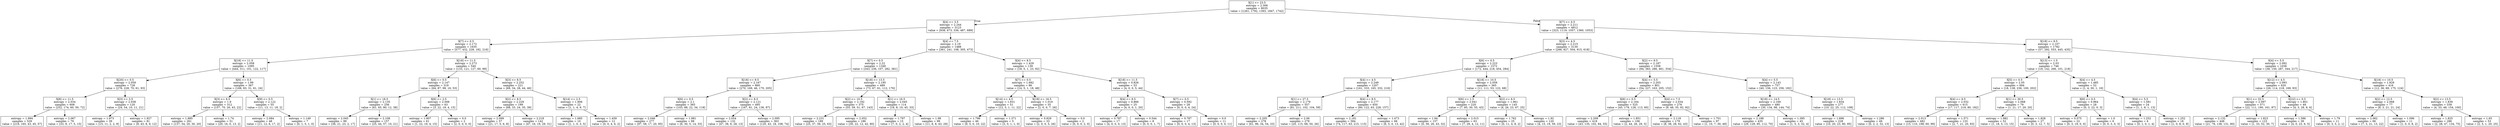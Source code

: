 digraph Tree {
node [shape=box] ;
0 [label="X[1] <= 23.5\nentropy = 2.306\nsamples = 8035\nvalue = [1261, 1792, 1393, 1847, 1742]"] ;
1 [label="X[4] <= 3.5\nentropy = 2.244\nsamples = 3123\nvalue = [938, 673, 336, 487, 689]"] ;
0 -> 1 [labeldistance=2.5, labelangle=45, headlabel="True"] ;
2 [label="X[7] <= 0.5\nentropy = 2.172\nsamples = 1635\nvalue = [577, 432, 228, 182, 216]"] ;
1 -> 2 ;
3 [label="X[18] <= 11.5\nentropy = 2.058\nsamples = 1095\nvalue = [444, 311, 101, 122, 117]"] ;
2 -> 3 ;
4 [label="X[20] <= 0.5\nentropy = 2.059\nsamples = 728\nvalue = [276, 228, 70, 61, 93]"] ;
3 -> 4 ;
5 [label="X[8] <= 11.5\nentropy = 2.034\nsamples = 608\nvalue = [252, 174, 60, 50, 72]"] ;
4 -> 5 ;
6 [label="entropy = 1.994\nsamples = 529\nvalue = [219, 165, 43, 45, 57]"] ;
5 -> 6 ;
7 [label="entropy = 2.067\nsamples = 79\nvalue = [33, 9, 17, 5, 15]"] ;
5 -> 7 ;
8 [label="X[3] <= 3.5\nentropy = 2.038\nsamples = 120\nvalue = [24, 54, 10, 11, 21]"] ;
4 -> 8 ;
9 [label="entropy = 1.973\nsamples = 39\nvalue = [15, 11, 2, 2, 9]"] ;
8 -> 9 ;
10 [label="entropy = 1.927\nsamples = 81\nvalue = [9, 43, 8, 9, 12]"] ;
8 -> 10 ;
11 [label="X[6] <= 0.5\nentropy = 1.99\nsamples = 367\nvalue = [168, 83, 31, 61, 24]"] ;
3 -> 11 ;
12 [label="X[3] <= 6.5\nentropy = 1.9\nsamples = 312\nvalue = [157, 70, 20, 43, 22]"] ;
11 -> 12 ;
13 [label="entropy = 1.885\nsamples = 261\nvalue = [137, 54, 20, 30, 20]"] ;
12 -> 13 ;
14 [label="entropy = 1.74\nsamples = 51\nvalue = [20, 16, 0, 13, 2]"] ;
12 -> 14 ;
15 [label="X[9] <= 0.5\nentropy = 2.122\nsamples = 55\nvalue = [11, 13, 11, 18, 2]"] ;
11 -> 15 ;
16 [label="entropy = 2.084\nsamples = 48\nvalue = [11, 12, 6, 17, 2]"] ;
15 -> 16 ;
17 [label="entropy = 1.149\nsamples = 7\nvalue = [0, 1, 5, 1, 0]"] ;
15 -> 17 ;
18 [label="X[18] <= 11.5\nentropy = 2.273\nsamples = 540\nvalue = [133, 121, 127, 60, 99]"] ;
2 -> 18 ;
19 [label="X[6] <= 0.5\nentropy = 2.147\nsamples = 319\nvalue = [64, 87, 99, 16, 53]"] ;
18 -> 19 ;
20 [label="X[1] <= 18.5\nentropy = 2.135\nsamples = 256\nvalue = [61, 65, 80, 12, 38]"] ;
19 -> 20 ;
21 [label="entropy = 2.045\nsamples = 99\nvalue = [36, 21, 23, 2, 17]"] ;
20 -> 21 ;
22 [label="entropy = 2.108\nsamples = 157\nvalue = [25, 44, 57, 10, 21]"] ;
20 -> 22 ;
23 [label="X[6] <= 2.5\nentropy = 2.006\nsamples = 63\nvalue = [3, 22, 19, 4, 15]"] ;
19 -> 23 ;
24 [label="entropy = 1.907\nsamples = 61\nvalue = [1, 22, 19, 4, 15]"] ;
23 -> 24 ;
25 [label="entropy = 0.0\nsamples = 2\nvalue = [2, 0, 0, 0, 0]"] ;
23 -> 25 ;
26 [label="X[3] <= 8.5\nentropy = 2.252\nsamples = 221\nvalue = [69, 34, 28, 44, 46]"] ;
18 -> 26 ;
27 [label="X[2] <= 8.5\nentropy = 2.229\nsamples = 199\nvalue = [68, 33, 24, 35, 39]"] ;
26 -> 27 ;
28 [label="entropy = 2.099\nsamples = 57\nvalue = [21, 17, 5, 6, 8]"] ;
27 -> 28 ;
29 [label="entropy = 2.218\nsamples = 142\nvalue = [47, 16, 19, 29, 31]"] ;
27 -> 29 ;
30 [label="X[14] <= 2.5\nentropy = 1.906\nsamples = 22\nvalue = [1, 1, 4, 9, 7]"] ;
26 -> 30 ;
31 [label="entropy = 1.685\nsamples = 10\nvalue = [1, 1, 0, 3, 5]"] ;
30 -> 31 ;
32 [label="entropy = 1.459\nsamples = 12\nvalue = [0, 0, 4, 6, 2]"] ;
30 -> 32 ;
33 [label="X[4] <= 7.5\nentropy = 2.19\nsamples = 1488\nvalue = [361, 241, 108, 305, 473]"] ;
1 -> 33 ;
34 [label="X[7] <= 0.5\nentropy = 2.22\nsamples = 1349\nvalue = [343, 236, 107, 282, 381]"] ;
33 -> 34 ;
35 [label="X[18] <= 9.5\nentropy = 2.167\nsamples = 860\nvalue = [270, 169, 46, 170, 205]"] ;
34 -> 35 ;
36 [label="X[6] <= 0.5\nentropy = 2.1\nsamples = 365\nvalue = [103, 88, 22, 34, 118]"] ;
35 -> 36 ;
37 [label="entropy = 2.046\nsamples = 277\nvalue = [97, 58, 17, 20, 85]"] ;
36 -> 37 ;
38 [label="entropy = 1.981\nsamples = 88\nvalue = [6, 30, 5, 14, 33]"] ;
36 -> 38 ;
39 [label="X[2] <= 8.5\nentropy = 2.121\nsamples = 495\nvalue = [167, 81, 24, 136, 87]"] ;
35 -> 39 ;
40 [label="entropy = 2.054\nsamples = 132\nvalue = [47, 38, 6, 28, 13]"] ;
39 -> 40 ;
41 [label="entropy = 2.095\nsamples = 363\nvalue = [120, 43, 18, 108, 74]"] ;
39 -> 41 ;
42 [label="X[18] <= 13.5\nentropy = 2.195\nsamples = 489\nvalue = [73, 67, 61, 112, 176]"] ;
34 -> 42 ;
43 [label="X[2] <= 10.5\nentropy = 2.192\nsamples = 375\nvalue = [55, 59, 51, 67, 143]"] ;
42 -> 43 ;
44 [label="entropy = 2.231\nsamples = 189\nvalue = [25, 37, 39, 25, 63]"] ;
43 -> 44 ;
45 [label="entropy = 2.052\nsamples = 186\nvalue = [30, 22, 12, 42, 80]"] ;
43 -> 45 ;
46 [label="X[1] <= 16.5\nentropy = 2.045\nsamples = 114\nvalue = [18, 8, 10, 45, 33]"] ;
42 -> 46 ;
47 [label="entropy = 1.797\nsamples = 15\nvalue = [7, 0, 2, 2, 4]"] ;
46 -> 47 ;
48 [label="entropy = 1.98\nsamples = 99\nvalue = [11, 8, 8, 43, 29]"] ;
46 -> 48 ;
49 [label="X[4] <= 8.5\nentropy = 1.429\nsamples = 139\nvalue = [18, 5, 1, 23, 92]"] ;
33 -> 49 ;
50 [label="X[7] <= 0.5\nentropy = 1.682\nsamples = 86\nvalue = [14, 5, 1, 18, 48]"] ;
49 -> 50 ;
51 [label="X[14] <= 4.5\nentropy = 1.931\nsamples = 51\nvalue = [12, 5, 1, 11, 22]"] ;
50 -> 51 ;
52 [label="entropy = 1.796\nsamples = 46\nvalue = [9, 5, 0, 10, 22]"] ;
51 -> 52 ;
53 [label="entropy = 1.371\nsamples = 5\nvalue = [3, 0, 1, 1, 0]"] ;
51 -> 53 ;
54 [label="X[18] <= 16.5\nentropy = 1.019\nsamples = 35\nvalue = [2, 0, 0, 7, 26]"] ;
50 -> 54 ;
55 [label="entropy = 0.929\nsamples = 33\nvalue = [2, 0, 0, 5, 26]"] ;
54 -> 55 ;
56 [label="entropy = 0.0\nsamples = 2\nvalue = [0, 0, 0, 2, 0]"] ;
54 -> 56 ;
57 [label="X[18] <= 11.5\nentropy = 0.826\nsamples = 53\nvalue = [4, 0, 0, 5, 44]"] ;
49 -> 57 ;
58 [label="X[4] <= 9.5\nentropy = 0.866\nsamples = 25\nvalue = [4, 0, 0, 1, 20]"] ;
57 -> 58 ;
59 [label="entropy = 0.787\nsamples = 17\nvalue = [4, 0, 0, 0, 13]"] ;
58 -> 59 ;
60 [label="entropy = 0.544\nsamples = 8\nvalue = [0, 0, 0, 1, 7]"] ;
58 -> 60 ;
61 [label="X[7] <= 0.5\nentropy = 0.592\nsamples = 28\nvalue = [0, 0, 0, 4, 24]"] ;
57 -> 61 ;
62 [label="entropy = 0.787\nsamples = 17\nvalue = [0, 0, 0, 4, 13]"] ;
61 -> 62 ;
63 [label="entropy = 0.0\nsamples = 11\nvalue = [0, 0, 0, 0, 11]"] ;
61 -> 63 ;
64 [label="X[7] <= 0.5\nentropy = 2.211\nsamples = 4912\nvalue = [323, 1119, 1057, 1360, 1053]"] ;
0 -> 64 [labeldistance=2.5, labelangle=-45, headlabel="False"] ;
65 [label="X[3] <= 4.5\nentropy = 2.215\nsamples = 3130\nvalue = [266, 827, 504, 915, 618]"] ;
64 -> 65 ;
66 [label="X[6] <= 0.5\nentropy = 2.223\nsamples = 1572\nvalue = [172, 444, 218, 454, 284]"] ;
65 -> 66 ;
67 [label="X[4] <= 4.5\nentropy = 2.249\nsamples = 1207\nvalue = [161, 333, 165, 332, 216]"] ;
66 -> 67 ;
68 [label="X[1] <= 27.5\nentropy = 2.179\nsamples = 557\nvalue = [81, 211, 102, 104, 59]"] ;
67 -> 68 ;
69 [label="entropy = 2.205\nsamples = 278\nvalue = [61, 96, 34, 54, 33]"] ;
68 -> 69 ;
70 [label="entropy = 2.06\nsamples = 279\nvalue = [20, 115, 68, 50, 26]"] ;
68 -> 70 ;
71 [label="X[4] <= 8.5\nentropy = 2.177\nsamples = 650\nvalue = [80, 122, 63, 228, 157]"] ;
67 -> 71 ;
72 [label="entropy = 2.181\nsamples = 584\nvalue = [74, 117, 63, 215, 115]"] ;
71 -> 72 ;
73 [label="entropy = 1.473\nsamples = 66\nvalue = [6, 5, 0, 13, 42]"] ;
71 -> 73 ;
74 [label="X[18] <= 10.5\nentropy = 2.059\nsamples = 365\nvalue = [11, 111, 53, 122, 68]"] ;
66 -> 74 ;
75 [label="X[6] <= 1.5\nentropy = 2.041\nsamples = 220\nvalue = [7, 85, 30, 55, 43]"] ;
74 -> 75 ;
76 [label="entropy = 1.94\nsamples = 157\nvalue = [0, 56, 26, 43, 32]"] ;
75 -> 76 ;
77 [label="entropy = 2.015\nsamples = 63\nvalue = [7, 29, 4, 12, 11]"] ;
75 -> 77 ;
78 [label="X[2] <= 6.5\nentropy = 1.961\nsamples = 145\nvalue = [4, 26, 23, 67, 25]"] ;
74 -> 78 ;
79 [label="entropy = 1.762\nsamples = 25\nvalue = [0, 11, 4, 8, 2]"] ;
78 -> 79 ;
80 [label="entropy = 1.92\nsamples = 120\nvalue = [4, 15, 19, 59, 23]"] ;
78 -> 80 ;
81 [label="X[2] <= 9.5\nentropy = 2.187\nsamples = 1558\nvalue = [94, 383, 286, 461, 334]"] ;
65 -> 81 ;
82 [label="X[4] <= 5.5\nentropy = 2.203\nsamples = 801\nvalue = [54, 227, 163, 205, 152]"] ;
81 -> 82 ;
83 [label="X[6] <= 0.5\nentropy = 2.164\nsamples = 525\nvalue = [45, 179, 128, 113, 60]"] ;
82 -> 83 ;
84 [label="entropy = 2.209\nsamples = 419\nvalue = [43, 135, 102, 84, 55]"] ;
83 -> 84 ;
85 [label="entropy = 1.851\nsamples = 106\nvalue = [2, 44, 26, 29, 5]"] ;
83 -> 85 ;
86 [label="X[4] <= 7.5\nentropy = 2.034\nsamples = 276\nvalue = [9, 48, 35, 92, 92]"] ;
82 -> 86 ;
87 [label="entropy = 2.118\nsamples = 179\nvalue = [8, 38, 28, 62, 43]"] ;
86 -> 87 ;
88 [label="entropy = 1.701\nsamples = 97\nvalue = [1, 10, 7, 30, 49]"] ;
86 -> 88 ;
89 [label="X[4] <= 5.5\nentropy = 2.143\nsamples = 757\nvalue = [40, 156, 123, 256, 182]"] ;
81 -> 89 ;
90 [label="X[18] <= 14.5\nentropy = 2.169\nsamples = 480\nvalue = [30, 134, 98, 144, 74]"] ;
89 -> 90 ;
91 [label="entropy = 2.188\nsamples = 435\nvalue = [29, 129, 95, 112, 70]"] ;
90 -> 91 ;
92 [label="entropy = 1.395\nsamples = 45\nvalue = [1, 5, 3, 32, 4]"] ;
90 -> 92 ;
93 [label="X[18] <= 13.5\nentropy = 1.834\nsamples = 277\nvalue = [10, 22, 25, 112, 108]"] ;
89 -> 93 ;
94 [label="entropy = 1.896\nsamples = 228\nvalue = [10, 20, 23, 80, 95]"] ;
93 -> 94 ;
95 [label="entropy = 1.286\nsamples = 49\nvalue = [0, 2, 2, 32, 13]"] ;
93 -> 95 ;
96 [label="X[18] <= 9.5\nentropy = 2.107\nsamples = 1782\nvalue = [57, 292, 553, 445, 435]"] ;
64 -> 96 ;
97 [label="X[13] <= 1.5\nentropy = 2.03\nsamples = 746\nvalue = [19, 142, 266, 101, 218]"] ;
96 -> 97 ;
98 [label="X[5] <= 0.5\nentropy = 2.05\nsamples = 694\nvalue = [18, 138, 236, 100, 202]"] ;
97 -> 98 ;
99 [label="X[4] <= 6.5\nentropy = 2.032\nsamples = 615\nvalue = [17, 117, 219, 80, 182]"] ;
98 -> 99 ;
100 [label="entropy = 2.013\nsamples = 482\nvalue = [15, 110, 198, 60, 99]"] ;
99 -> 100 ;
101 [label="entropy = 1.571\nsamples = 133\nvalue = [2, 7, 21, 20, 83]"] ;
99 -> 101 ;
102 [label="X[1] <= 30.5\nentropy = 2.068\nsamples = 79\nvalue = [1, 21, 17, 20, 20]"] ;
98 -> 102 ;
103 [label="entropy = 1.982\nsamples = 52\nvalue = [1, 18, 5, 13, 15]"] ;
102 -> 103 ;
104 [label="entropy = 1.828\nsamples = 27\nvalue = [0, 3, 12, 7, 5]"] ;
102 -> 104 ;
105 [label="X[4] <= 4.5\nentropy = 1.485\nsamples = 52\nvalue = [1, 4, 30, 1, 16]"] ;
97 -> 105 ;
106 [label="X[6] <= 0.5\nentropy = 0.964\nsamples = 28\nvalue = [0, 3, 22, 0, 3]"] ;
105 -> 106 ;
107 [label="entropy = 0.575\nsamples = 22\nvalue = [0, 3, 19, 0, 0]"] ;
106 -> 107 ;
108 [label="entropy = 1.0\nsamples = 6\nvalue = [0, 0, 3, 0, 3]"] ;
106 -> 108 ;
109 [label="X[4] <= 5.5\nentropy = 1.581\nsamples = 24\nvalue = [1, 1, 8, 1, 13]"] ;
105 -> 109 ;
110 [label="entropy = 1.252\nsamples = 6\nvalue = [0, 1, 0, 1, 4]"] ;
109 -> 110 ;
111 [label="entropy = 1.252\nsamples = 18\nvalue = [1, 0, 8, 0, 9]"] ;
109 -> 111 ;
112 [label="X[4] <= 5.5\nentropy = 2.092\nsamples = 1036\nvalue = [38, 150, 287, 344, 217]"] ;
96 -> 112 ;
113 [label="X[12] <= 4.5\nentropy = 2.093\nsamples = 620\nvalue = [26, 114, 218, 169, 93]"] ;
112 -> 113 ;
114 [label="X[1] <= 32.5\nentropy = 2.097\nsamples = 571\nvalue = [22, 111, 190, 161, 87]"] ;
113 -> 114 ;
115 [label="entropy = 2.132\nsamples = 448\nvalue = [21, 78, 138, 131, 80]"] ;
114 -> 115 ;
116 [label="entropy = 1.823\nsamples = 123\nvalue = [1, 33, 52, 30, 7]"] ;
114 -> 116 ;
117 [label="X[22] <= 0.5\nentropy = 1.801\nsamples = 49\nvalue = [4, 3, 28, 8, 6]"] ;
113 -> 117 ;
118 [label="entropy = 1.586\nsamples = 38\nvalue = [4, 0, 23, 6, 5]"] ;
117 -> 118 ;
119 [label="entropy = 1.79\nsamples = 11\nvalue = [0, 3, 5, 2, 1]"] ;
117 -> 119 ;
120 [label="X[18] <= 10.5\nentropy = 1.929\nsamples = 416\nvalue = [12, 36, 69, 175, 124]"] ;
112 -> 120 ;
121 [label="X[2] <= 12.5\nentropy = 2.068\nsamples = 77\nvalue = [8, 3, 21, 21, 24]"] ;
120 -> 121 ;
122 [label="entropy = 2.062\nsamples = 66\nvalue = [7, 3, 21, 13, 22]"] ;
121 -> 122 ;
123 [label="entropy = 1.096\nsamples = 11\nvalue = [1, 0, 0, 8, 2]"] ;
121 -> 123 ;
124 [label="X[2] <= 13.5\nentropy = 1.839\nsamples = 339\nvalue = [4, 33, 48, 154, 100]"] ;
120 -> 124 ;
125 [label="entropy = 1.825\nsamples = 286\nvalue = [2, 28, 47, 134, 75]"] ;
124 -> 125 ;
126 [label="entropy = 1.65\nsamples = 53\nvalue = [2, 5, 1, 20, 25]"] ;
124 -> 126 ;
}